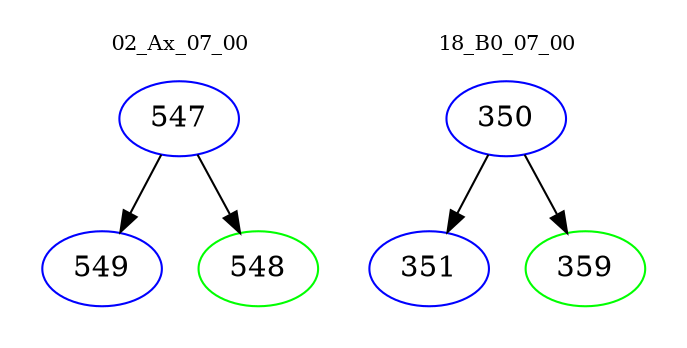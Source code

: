 digraph{
subgraph cluster_0 {
color = white
label = "02_Ax_07_00";
fontsize=10;
T0_547 [label="547", color="blue"]
T0_547 -> T0_549 [color="black"]
T0_549 [label="549", color="blue"]
T0_547 -> T0_548 [color="black"]
T0_548 [label="548", color="green"]
}
subgraph cluster_1 {
color = white
label = "18_B0_07_00";
fontsize=10;
T1_350 [label="350", color="blue"]
T1_350 -> T1_351 [color="black"]
T1_351 [label="351", color="blue"]
T1_350 -> T1_359 [color="black"]
T1_359 [label="359", color="green"]
}
}

